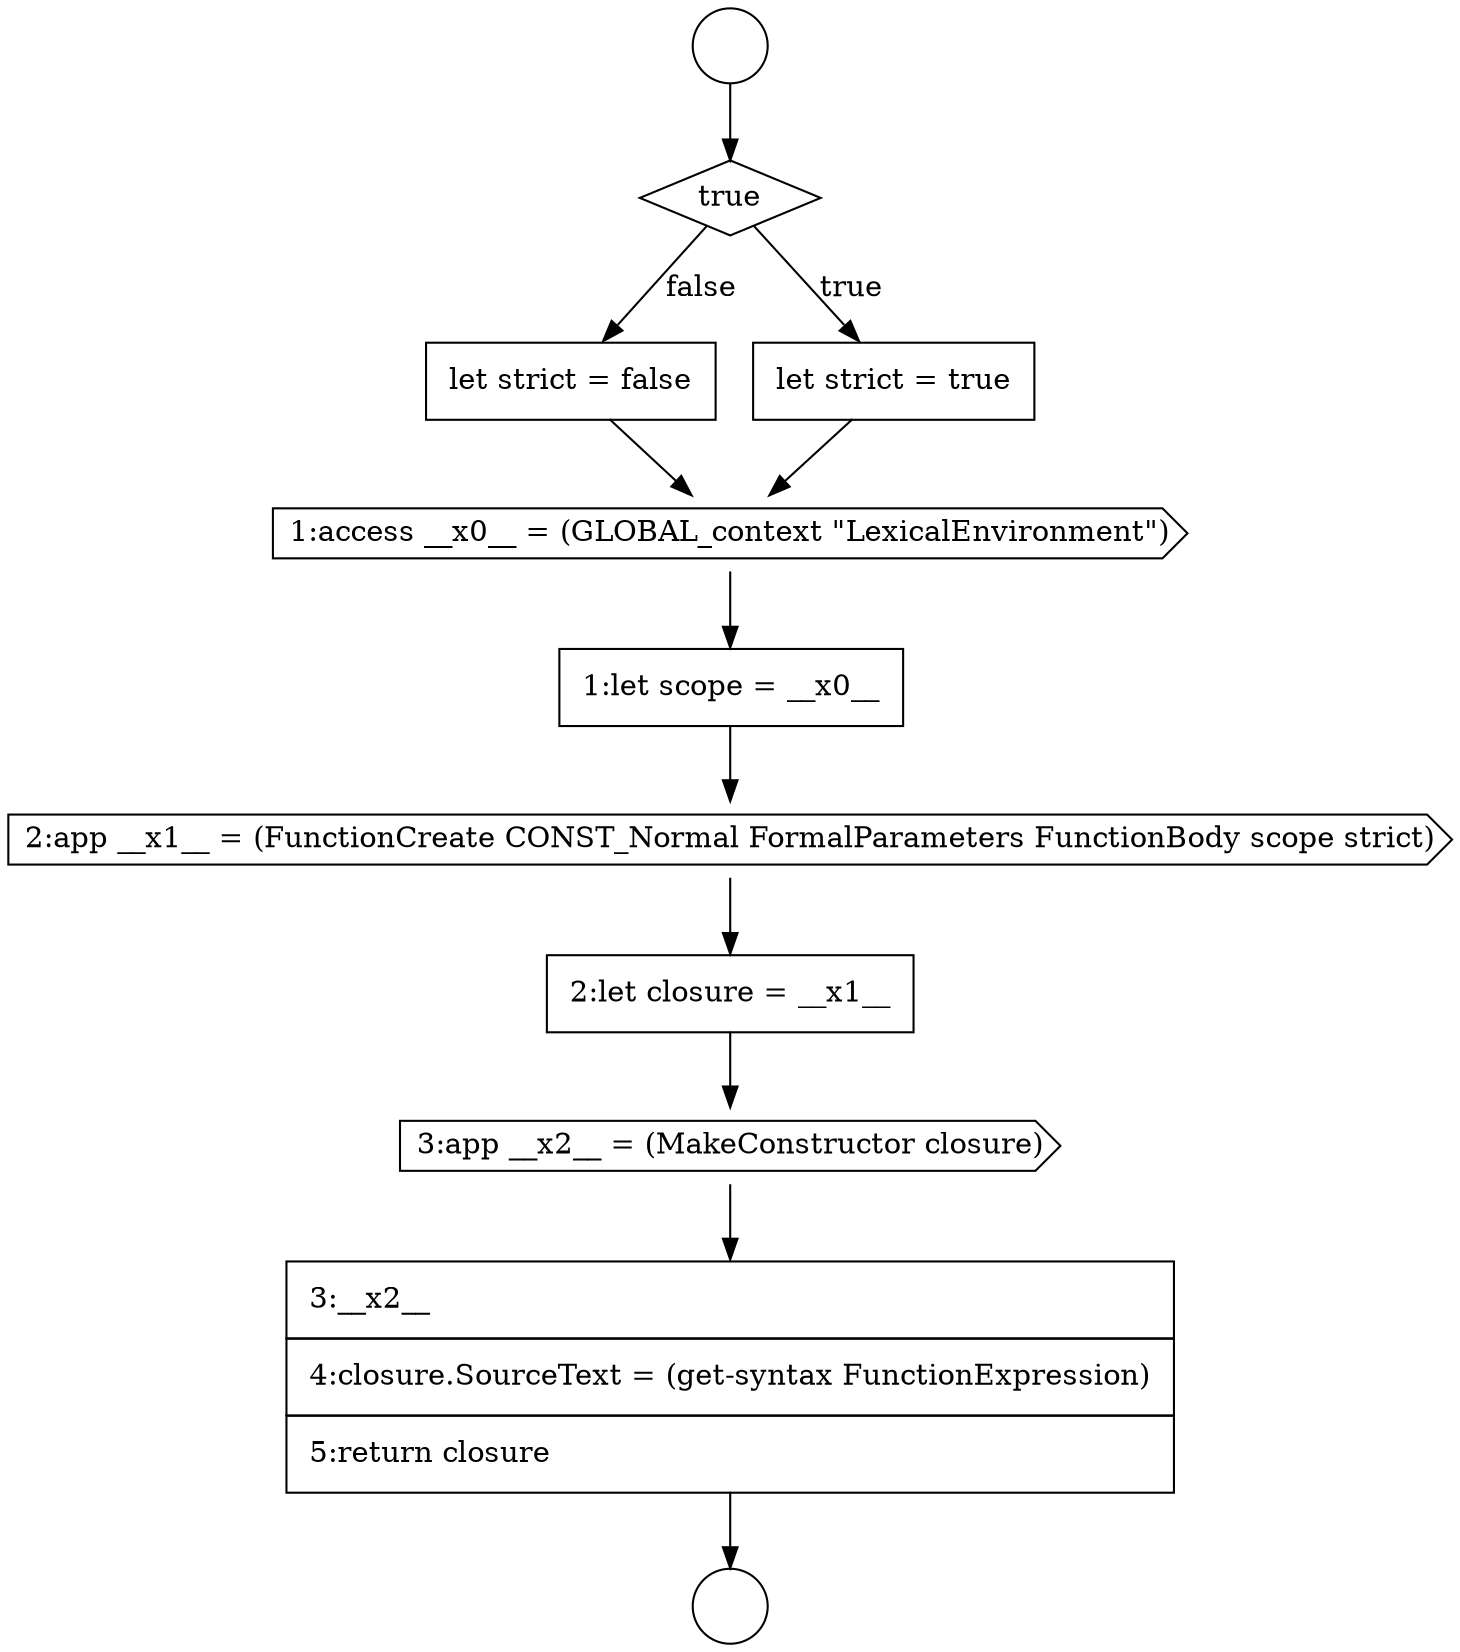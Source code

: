 digraph {
  node8487 [shape=cds, label=<<font color="black">3:app __x2__ = (MakeConstructor closure)</font>> color="black" fillcolor="white" style=filled]
  node8483 [shape=cds, label=<<font color="black">1:access __x0__ = (GLOBAL_context &quot;LexicalEnvironment&quot;)</font>> color="black" fillcolor="white" style=filled]
  node8479 [shape=circle label=" " color="black" fillcolor="white" style=filled]
  node8482 [shape=none, margin=0, label=<<font color="black">
    <table border="0" cellborder="1" cellspacing="0" cellpadding="10">
      <tr><td align="left">let strict = false</td></tr>
    </table>
  </font>> color="black" fillcolor="white" style=filled]
  node8480 [shape=diamond, label=<<font color="black">true</font>> color="black" fillcolor="white" style=filled]
  node8485 [shape=cds, label=<<font color="black">2:app __x1__ = (FunctionCreate CONST_Normal FormalParameters FunctionBody scope strict)</font>> color="black" fillcolor="white" style=filled]
  node8488 [shape=none, margin=0, label=<<font color="black">
    <table border="0" cellborder="1" cellspacing="0" cellpadding="10">
      <tr><td align="left">3:__x2__</td></tr>
      <tr><td align="left">4:closure.SourceText = (get-syntax FunctionExpression)</td></tr>
      <tr><td align="left">5:return closure</td></tr>
    </table>
  </font>> color="black" fillcolor="white" style=filled]
  node8478 [shape=circle label=" " color="black" fillcolor="white" style=filled]
  node8484 [shape=none, margin=0, label=<<font color="black">
    <table border="0" cellborder="1" cellspacing="0" cellpadding="10">
      <tr><td align="left">1:let scope = __x0__</td></tr>
    </table>
  </font>> color="black" fillcolor="white" style=filled]
  node8486 [shape=none, margin=0, label=<<font color="black">
    <table border="0" cellborder="1" cellspacing="0" cellpadding="10">
      <tr><td align="left">2:let closure = __x1__</td></tr>
    </table>
  </font>> color="black" fillcolor="white" style=filled]
  node8481 [shape=none, margin=0, label=<<font color="black">
    <table border="0" cellborder="1" cellspacing="0" cellpadding="10">
      <tr><td align="left">let strict = true</td></tr>
    </table>
  </font>> color="black" fillcolor="white" style=filled]
  node8487 -> node8488 [ color="black"]
  node8483 -> node8484 [ color="black"]
  node8478 -> node8480 [ color="black"]
  node8485 -> node8486 [ color="black"]
  node8480 -> node8481 [label=<<font color="black">true</font>> color="black"]
  node8480 -> node8482 [label=<<font color="black">false</font>> color="black"]
  node8488 -> node8479 [ color="black"]
  node8484 -> node8485 [ color="black"]
  node8482 -> node8483 [ color="black"]
  node8481 -> node8483 [ color="black"]
  node8486 -> node8487 [ color="black"]
}
